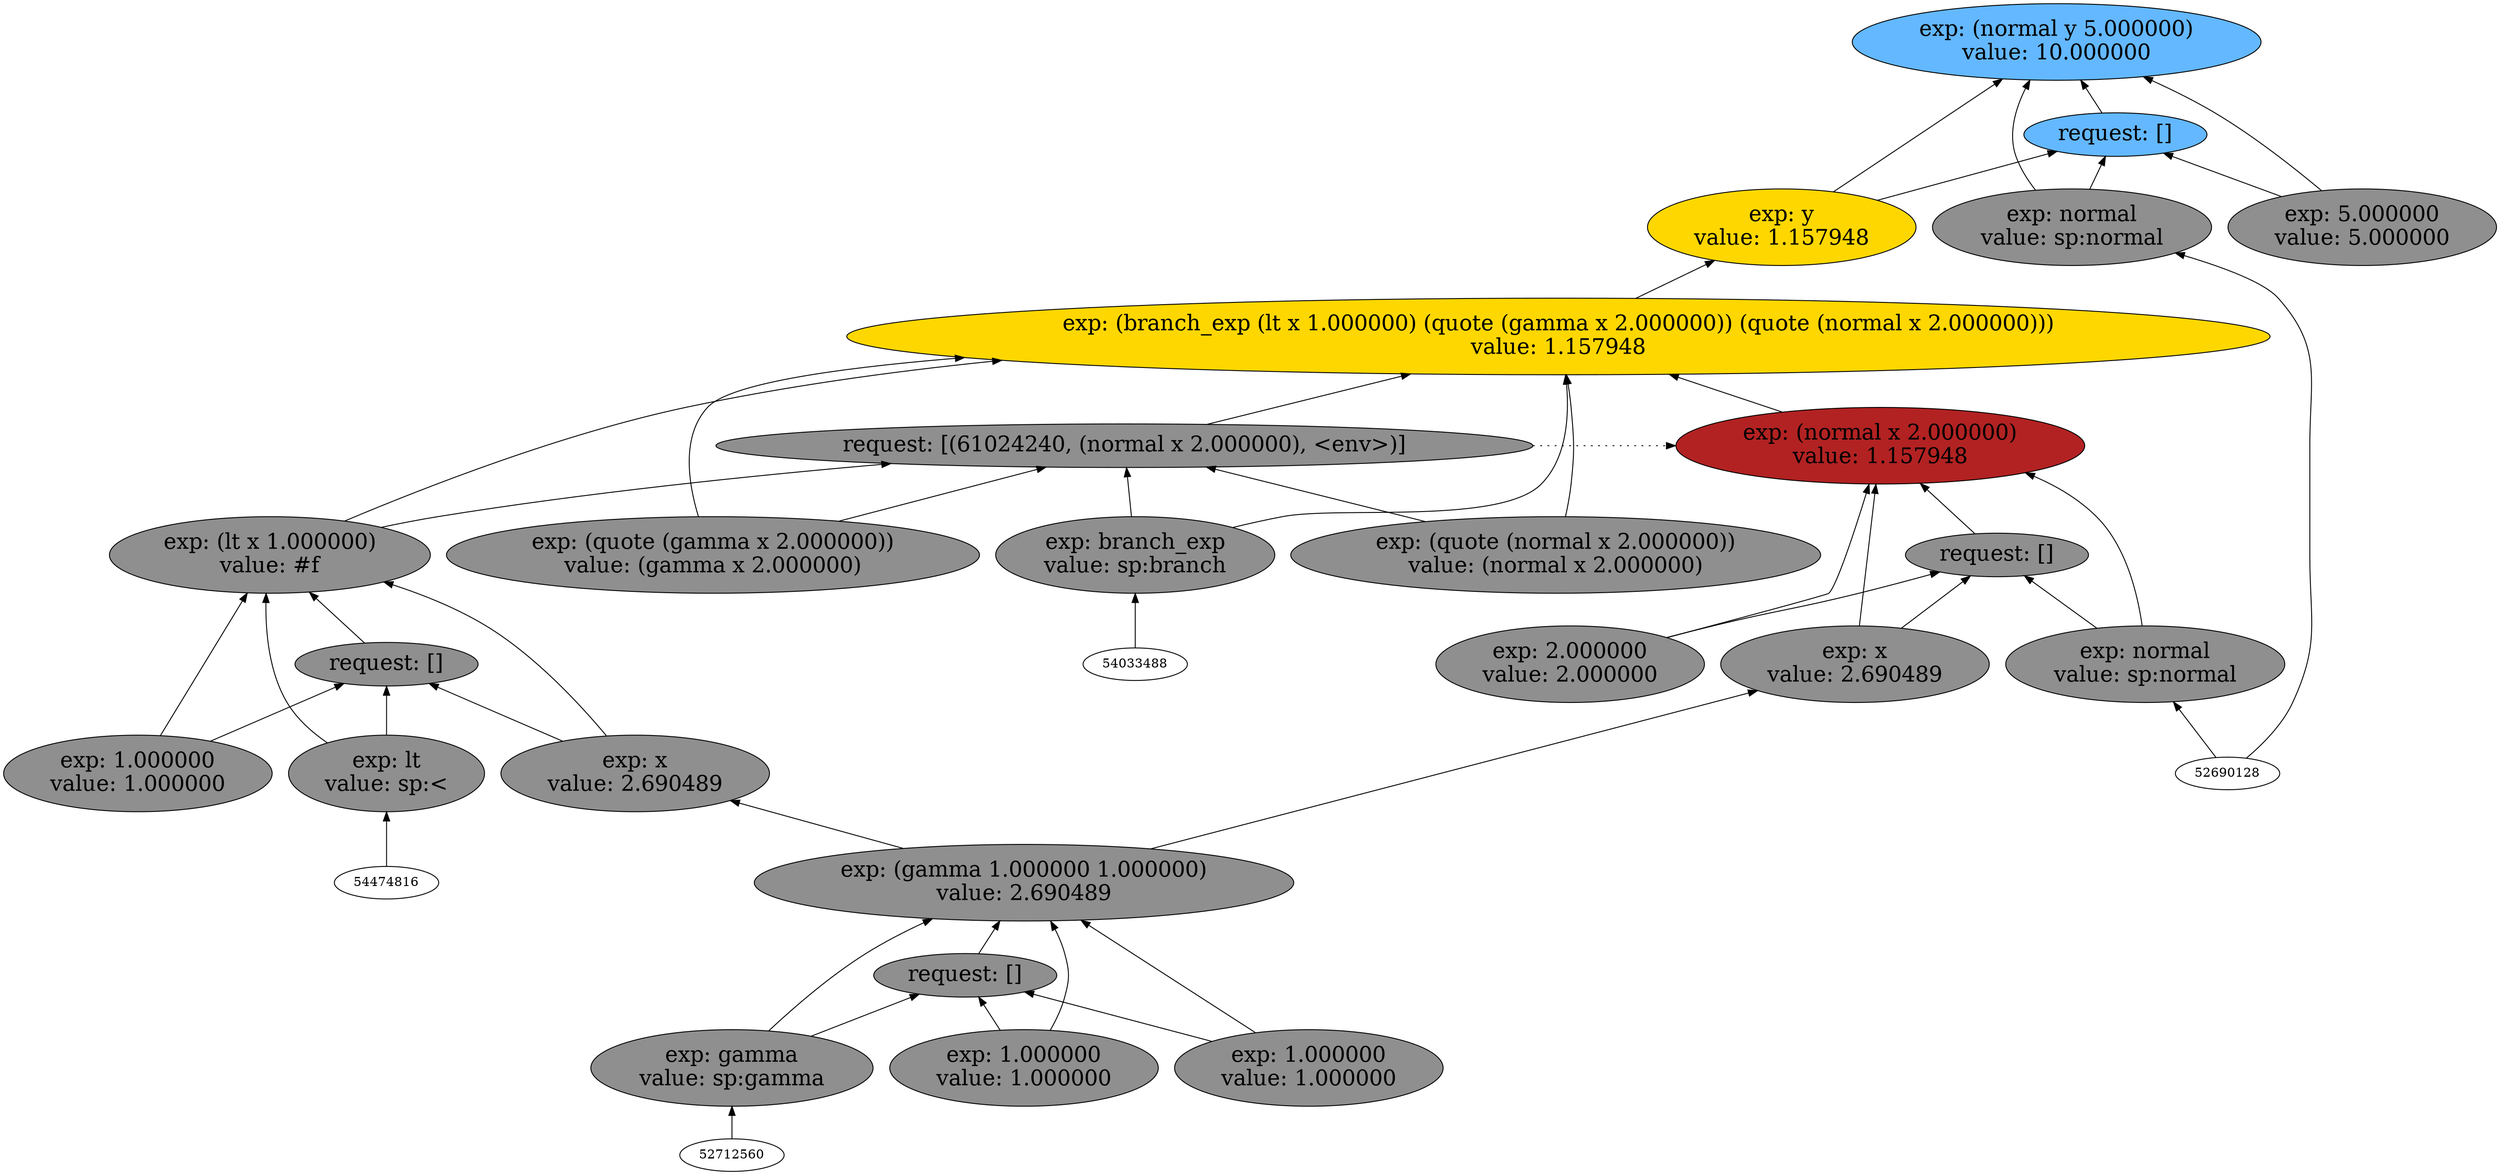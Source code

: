 digraph {
rankdir=BT
fontsize=24
subgraph clster1 {
label="Venture Families"
subgraph clster2 {
label="1"
"60032512"["fillcolor"="grey56" "fontsize"="24" "label"="exp: (gamma 1.000000 1.000000)\nvalue: 2.690489" "shape"="ellipse" "style"="filled" ]
"59581664"["fillcolor"="grey56" "fontsize"="24" "label"="request: []" "shape"="ellipse" "style"="filled" ]
"60730192"["fillcolor"="grey56" "fontsize"="24" "label"="exp: gamma\nvalue: sp:gamma" "shape"="ellipse" "style"="filled" ]
"58687760"["fillcolor"="grey56" "fontsize"="24" "label"="exp: 1.000000\nvalue: 1.000000" "shape"="ellipse" "style"="filled" ]
"59543920"["fillcolor"="grey56" "fontsize"="24" "label"="exp: 1.000000\nvalue: 1.000000" "shape"="ellipse" "style"="filled" ]
}

subgraph clster3 {
label="2"
"58863744"["fillcolor"="gold" "fontsize"="24" "label"="exp: (branch_exp (lt x 1.000000) (quote (gamma x 2.000000)) (quote (normal x 2.000000)))\nvalue: 1.157948" "shape"="ellipse" "style"="filled" ]
"61024240"["fillcolor"="grey56" "fontsize"="24" "label"="request: [(61024240, (normal x 2.000000), <env>)]" "shape"="ellipse" "style"="filled" ]
"58995920"["fillcolor"="grey56" "fontsize"="24" "label"="exp: branch_exp\nvalue: sp:branch" "shape"="ellipse" "style"="filled" ]
"58799440"["fillcolor"="grey56" "fontsize"="24" "label"="exp: (lt x 1.000000)\nvalue: #f" "shape"="ellipse" "style"="filled" ]
"58598656"["fillcolor"="grey56" "fontsize"="24" "label"="request: []" "shape"="ellipse" "style"="filled" ]
"58682784"["fillcolor"="grey56" "fontsize"="24" "label"="exp: lt\nvalue: sp:<" "shape"="ellipse" "style"="filled" ]
"58846304"["fillcolor"="grey56" "fontsize"="24" "label"="exp: x\nvalue: 2.690489" "shape"="ellipse" "style"="filled" ]
"59036848"["fillcolor"="grey56" "fontsize"="24" "label"="exp: 1.000000\nvalue: 1.000000" "shape"="ellipse" "style"="filled" ]
"58570656"["fillcolor"="grey56" "fontsize"="24" "label"="exp: (quote (gamma x 2.000000))\nvalue: (gamma x 2.000000)" "shape"="ellipse" "style"="filled" ]
"59044160"["fillcolor"="grey56" "fontsize"="24" "label"="exp: (quote (normal x 2.000000))\nvalue: (normal x 2.000000)" "shape"="ellipse" "style"="filled" ]
}

subgraph clster4 {
label="3"
"59642864"["fillcolor"="steelblue1" "fontsize"="24" "label"="exp: (normal y 5.000000)\nvalue: 10.000000" "shape"="ellipse" "style"="filled" ]
"59605120"["fillcolor"="steelblue1" "fontsize"="24" "label"="request: []" "shape"="ellipse" "style"="filled" ]
"59680608"["fillcolor"="grey56" "fontsize"="24" "label"="exp: normal\nvalue: sp:normal" "shape"="ellipse" "style"="filled" ]
"59718352"["fillcolor"="gold" "fontsize"="24" "label"="exp: y\nvalue: 1.157948" "shape"="ellipse" "style"="filled" ]
"59756096"["fillcolor"="grey56" "fontsize"="24" "label"="exp: 5.000000\nvalue: 5.000000" "shape"="ellipse" "style"="filled" ]
}

}

subgraph clster5 {
label=""
"59392624"["fillcolor"="firebrick" "fontsize"="24" "label"="exp: (normal x 2.000000)\nvalue: 1.157948" "shape"="ellipse" "style"="filled" ]
"59356448"["fillcolor"="grey56" "fontsize"="24" "label"="request: []" "shape"="ellipse" "style"="filled" ]
"59443824"["fillcolor"="grey56" "fontsize"="24" "label"="exp: normal\nvalue: sp:normal" "shape"="ellipse" "style"="filled" ]
"59480000"["fillcolor"="grey56" "fontsize"="24" "label"="exp: x\nvalue: 2.690489" "shape"="ellipse" "style"="filled" ]
"59531200"["fillcolor"="grey56" "fontsize"="24" "label"="exp: 2.000000\nvalue: 2.000000" "shape"="ellipse" "style"="filled" ]
}

"58995920" -> "58863744"["arrowhead"="normal" "color"="black" "constraint"="true" "style"="solid" ]
"58995920" -> "61024240"["arrowhead"="normal" "color"="black" "constraint"="true" "style"="solid" ]
"54033488" -> "58995920"["arrowhead"="normal" "color"="black" "constraint"="true" "style"="solid" ]
"58799440" -> "58863744"["arrowhead"="normal" "color"="black" "constraint"="true" "style"="solid" ]
"58799440" -> "61024240"["arrowhead"="normal" "color"="black" "constraint"="true" "style"="solid" ]
"58682784" -> "58799440"["arrowhead"="normal" "color"="black" "constraint"="true" "style"="solid" ]
"58682784" -> "58598656"["arrowhead"="normal" "color"="black" "constraint"="true" "style"="solid" ]
"54474816" -> "58682784"["arrowhead"="normal" "color"="black" "constraint"="true" "style"="solid" ]
"58846304" -> "58799440"["arrowhead"="normal" "color"="black" "constraint"="true" "style"="solid" ]
"58846304" -> "58598656"["arrowhead"="normal" "color"="black" "constraint"="true" "style"="solid" ]
"60032512" -> "58846304"["arrowhead"="normal" "color"="black" "constraint"="true" "style"="solid" ]
"59036848" -> "58799440"["arrowhead"="normal" "color"="black" "constraint"="true" "style"="solid" ]
"59036848" -> "58598656"["arrowhead"="normal" "color"="black" "constraint"="true" "style"="solid" ]
"58598656" -> "58799440"["arrowhead"="normal" "color"="black" "constraint"="true" "style"="solid" ]
"58570656" -> "58863744"["arrowhead"="normal" "color"="black" "constraint"="true" "style"="solid" ]
"58570656" -> "61024240"["arrowhead"="normal" "color"="black" "constraint"="true" "style"="solid" ]
"59044160" -> "58863744"["arrowhead"="normal" "color"="black" "constraint"="true" "style"="solid" ]
"59044160" -> "61024240"["arrowhead"="normal" "color"="black" "constraint"="true" "style"="solid" ]
"61024240" -> "58863744"["arrowhead"="normal" "color"="black" "constraint"="true" "style"="solid" ]
"59392624" -> "58863744"["arrowhead"="normal" "color"="black" "constraint"="true" "style"="solid" ]
"61024240" -> "59392624"["arrowhead"="normal" "color"="black" "constraint"="false" "style"="dotted" ]
"59443824" -> "59392624"["arrowhead"="normal" "color"="black" "constraint"="true" "style"="solid" ]
"59443824" -> "59356448"["arrowhead"="normal" "color"="black" "constraint"="true" "style"="solid" ]
"52690128" -> "59443824"["arrowhead"="normal" "color"="black" "constraint"="true" "style"="solid" ]
"59480000" -> "59392624"["arrowhead"="normal" "color"="black" "constraint"="true" "style"="solid" ]
"59480000" -> "59356448"["arrowhead"="normal" "color"="black" "constraint"="true" "style"="solid" ]
"60032512" -> "59480000"["arrowhead"="normal" "color"="black" "constraint"="true" "style"="solid" ]
"59531200" -> "59392624"["arrowhead"="normal" "color"="black" "constraint"="true" "style"="solid" ]
"59531200" -> "59356448"["arrowhead"="normal" "color"="black" "constraint"="true" "style"="solid" ]
"59356448" -> "59392624"["arrowhead"="normal" "color"="black" "constraint"="true" "style"="solid" ]
"59680608" -> "59642864"["arrowhead"="normal" "color"="black" "constraint"="true" "style"="solid" ]
"59680608" -> "59605120"["arrowhead"="normal" "color"="black" "constraint"="true" "style"="solid" ]
"52690128" -> "59680608"["arrowhead"="normal" "color"="black" "constraint"="true" "style"="solid" ]
"59718352" -> "59642864"["arrowhead"="normal" "color"="black" "constraint"="true" "style"="solid" ]
"59718352" -> "59605120"["arrowhead"="normal" "color"="black" "constraint"="true" "style"="solid" ]
"58863744" -> "59718352"["arrowhead"="normal" "color"="black" "constraint"="true" "style"="solid" ]
"59756096" -> "59642864"["arrowhead"="normal" "color"="black" "constraint"="true" "style"="solid" ]
"59756096" -> "59605120"["arrowhead"="normal" "color"="black" "constraint"="true" "style"="solid" ]
"59605120" -> "59642864"["arrowhead"="normal" "color"="black" "constraint"="true" "style"="solid" ]
"60730192" -> "60032512"["arrowhead"="normal" "color"="black" "constraint"="true" "style"="solid" ]
"60730192" -> "59581664"["arrowhead"="normal" "color"="black" "constraint"="true" "style"="solid" ]
"52712560" -> "60730192"["arrowhead"="normal" "color"="black" "constraint"="true" "style"="solid" ]
"58687760" -> "60032512"["arrowhead"="normal" "color"="black" "constraint"="true" "style"="solid" ]
"58687760" -> "59581664"["arrowhead"="normal" "color"="black" "constraint"="true" "style"="solid" ]
"59543920" -> "60032512"["arrowhead"="normal" "color"="black" "constraint"="true" "style"="solid" ]
"59543920" -> "59581664"["arrowhead"="normal" "color"="black" "constraint"="true" "style"="solid" ]
"59581664" -> "60032512"["arrowhead"="normal" "color"="black" "constraint"="true" "style"="solid" ]

}